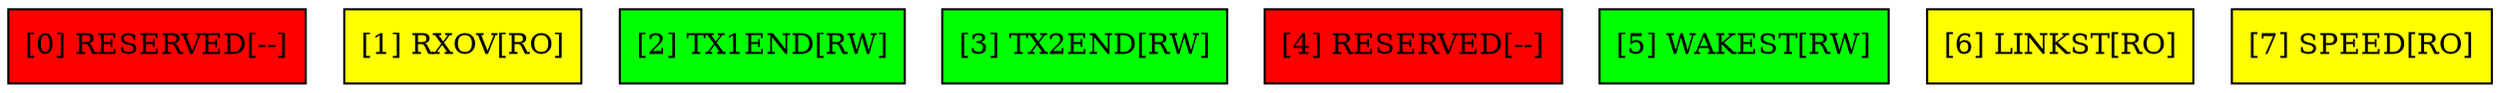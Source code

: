 digraph NSR{
node [shape = "record" 
 style="filled" ];
node0 [ label = "[0] RESERVED[--]"
 fillcolor = "red"];
node1 [ label = "[1] RXOV[RO]"
 fillcolor = "yellow"];
node2 [ label = "[2] TX1END[RW]"
 fillcolor = "green"];
node3 [ label = "[3] TX2END[RW]"
 fillcolor = "green"];
node4 [ label = "[4] RESERVED[--]"
 fillcolor = "red"];
node5 [ label = "[5] WAKEST[RW]"
 fillcolor = "green"];
node6 [ label = "[6] LINKST[RO]"
 fillcolor = "yellow"];
node7 [ label = "[7] SPEED[RO]"
 fillcolor = "yellow"];
}